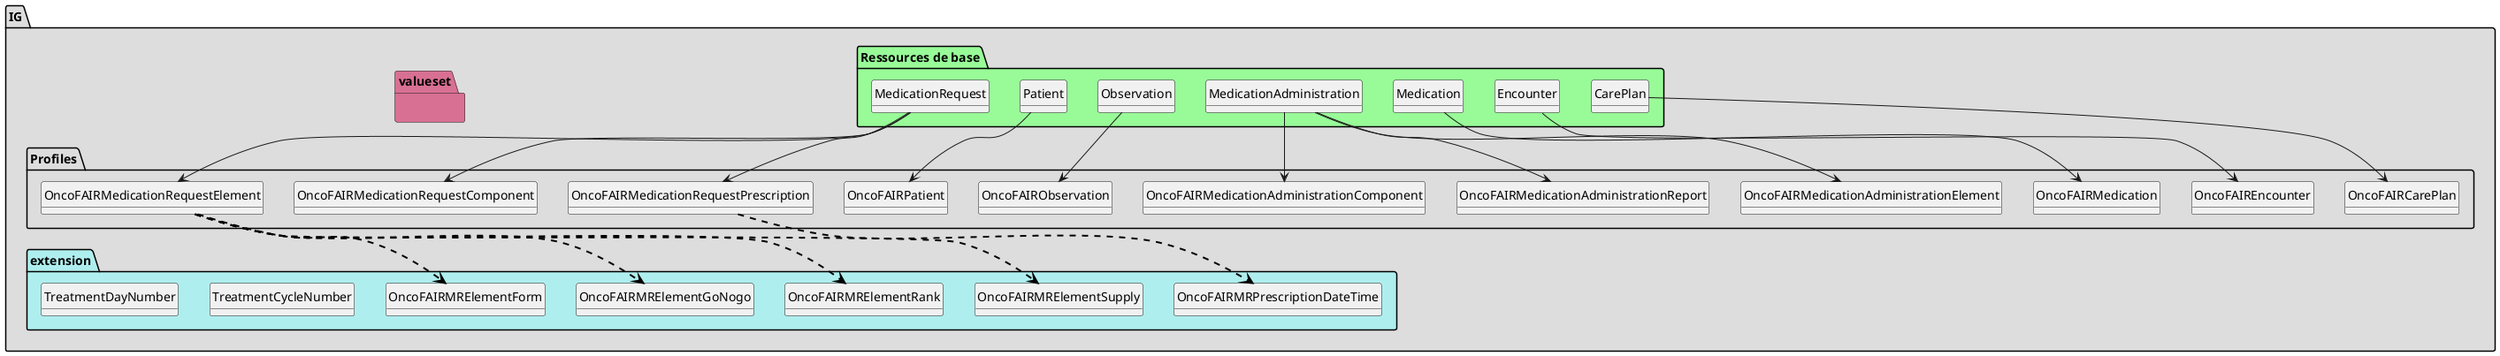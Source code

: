 @startuml
set namespaceSeparator ?
hide circle
hide class fields

package IG #DDDDDD{

     package Profiles #DDDDDD{

        class OncoFAIRCarePlan{

        } 

        class OncoFAIREncounter{

             Encounter.subject => [1..None]
        } 

        class OncoFAIRMedication{

        } 

        class OncoFAIRMedicationAdministrationComponent{

             MedicationAdministration.partOf => [1..1]
             MedicationAdministration.medication => [None..None]
        } 

        class OncoFAIRMedicationAdministrationElement{

             MedicationAdministration.partOf => [1..1]
             MedicationAdministration.device => [None..None]
        } 

        class OncoFAIRMedicationAdministrationReport{

             MedicationAdministration.encounter => [1..None]
             MedicationAdministration.performer => [1..1]
        } 

        class OncoFAIRMedicationRequestPrescription{

             MedicationRequest.extension => [1..None]
             MedicationRequest.extension:oncofair-mr-prescription-datetime => <&plus>[1..1]
             MedicationRequest.identifier => [1..1]
             MedicationRequest.identifier.value => [1..None]
             MedicationRequest.basedOn => [None..None]
             MedicationRequest.encounter => [1..None]
             MedicationRequest.supportingInformation => [None..None]
             MedicationRequest.supportingInformation:accomodationUnit => [0..1]
             MedicationRequest.supportingInformation:accomodationUnit.id => [1..None]
             MedicationRequest.supportingInformation:medicalLiabiltyUnit => [0..1]
             MedicationRequest.supportingInformation:medicalLiabiltyUnit.id => [1..None]
             MedicationRequest.reason => [None..None]
             MedicationRequest.note => [None..None]
        } 

        class OncoFAIRObservation{

        } 

        class OncoFAIRPatient{

        } 

        class OncoFAIRMedicationRequestComponent{

             MedicationRequest.basedOn => [1..1]
             MedicationRequest.medication => [None..None]
        } 

        class OncoFAIRMedicationRequestElement{

             MedicationRequest.extension => [None..None]
             MedicationRequest.extension:oncofair-mr-element-form => <&plus>[0..1]
             MedicationRequest.extension:oncofair-mr-element-supply => <&plus>[0..1]
             MedicationRequest.extension:oncofair-mr-element-rank => <&plus>[0..1]
             MedicationRequest.extension:oncofair-mr-element-gonogo => <&plus>[0..1]
             MedicationRequest.identifier => [1..1]
             MedicationRequest.identifier.value => [1..None]
             MedicationRequest.basedOn => [1..1]
             MedicationRequest.groupIdentifier => [1..None]
             MedicationRequest.groupIdentifier.value => [1..None]
             MedicationRequest.status => [None..None]
             MedicationRequest.priority => [None..None]
             MedicationRequest.requester => [None..None]
             MedicationRequest.device => [None..None]
             MedicationRequest.note => [None..None]
             MedicationRequest.note.text => [None..None]
             MedicationRequest.note:description => [0..1]
             MedicationRequest.note:description.id => [1..None]
             MedicationRequest.note:indication => [0..1]
             MedicationRequest.note:indication.id => [1..None]
             MedicationRequest.note:comment => [0..1]
             MedicationRequest.note:comment.id => [1..None]
             MedicationRequest.effectiveDosePeriod => [None..None]
             MedicationRequest.effectiveDosePeriod.start => [None..None]
             MedicationRequest.effectiveDosePeriod.end => [None..None]
             MedicationRequest.dosageInstruction => [1..1]
             MedicationRequest.dosageInstruction.text => [None..None]
             MedicationRequest.dosageInstruction.additionalInstruction => [None..None]
             MedicationRequest.dosageInstruction.timing.repeat.bounds[x] => [None..None]
             MedicationRequest.dosageInstruction.timing.repeat.bounds[x]:boundsPeriod => [0..1]
             MedicationRequest.dosageInstruction.timing.repeat.bounds[x]:boundsPeriod.start => [None..None]
             MedicationRequest.dosageInstruction.timing.repeat.bounds[x]:boundsPeriod.end => [None..None]
             MedicationRequest.dosageInstruction.timing.repeat.offset => [None..None]
             MedicationRequest.dosageInstruction.site => [None..None]
             MedicationRequest.dosageInstruction.route => [None..None]
             MedicationRequest.dosageInstruction.method => [None..None]
             MedicationRequest.substitution => [None..None]
         }

     }
     package extension #paleturquoise {

     OncoFAIRMedicationRequestPrescription -[#black,dashed,thickness=2]-> OncoFAIRMRPrescriptionDateTime
     OncoFAIRMedicationRequestElement -[#black,dashed,thickness=2]-> OncoFAIRMRElementForm
     OncoFAIRMedicationRequestElement -[#black,dashed,thickness=2]-> OncoFAIRMRElementSupply
     OncoFAIRMedicationRequestElement -[#black,dashed,thickness=2]-> OncoFAIRMRElementRank
     OncoFAIRMedicationRequestElement -[#black,dashed,thickness=2]-> OncoFAIRMRElementGoNogo

        class OncoFAIRMRElementForm{

          Extension.extension => [None..0]
          Extension.url => [None..None]
          Extension.value[x] => [None..None]
        } 
        class OncoFAIRMRElementGoNogo{

          Extension.extension:GoNogoStatus => [0..1]
          Extension.extension:GoNogoStatus.extension => [None..0]
          Extension.extension:GoNogoStatus.url => [None..None]
          Extension.extension:GoNogoStatus.value[x] => [None..None]
          Extension.extension:GoNogoReasonWaiting => [0..1]
          Extension.extension:GoNogoReasonWaiting.extension => [None..0]
          Extension.extension:GoNogoReasonWaiting.url => [None..None]
          Extension.extension:GoNogoReasonWaiting.value[x] => [None..None]
          Extension.url => [None..None]
          Extension.value[x] => [None..0]
        } 
        class OncoFAIRMRElementRank{

          Extension.extension => [None..0]
          Extension.url => [None..None]
          Extension.value[x] => [None..None]
        } 
        class OncoFAIRMRElementSupply{

          Extension.extension => [None..0]
          Extension.url => [None..None]
          Extension.value[x] => [None..None]
        } 
        class OncoFAIRMRPrescriptionDateTime{

          Extension.extension => [None..0]
          Extension.url => [None..None]
          Extension.value[x] => [None..None]
        } 
        class TreatmentCycleNumber{

          Extension.extension => [None..0]
          Extension.url => [None..None]
          Extension.value[x] => [1..None]
          Extension.value[x]:valueInteger => [1..1]
        } 
        class TreatmentDayNumber{

          Extension.extension => [None..0]
          Extension.url => [None..None]
          Extension.value[x] => [1..None]
          Extension.value[x]:valueInteger => [1..1]
         }
     }
     package valueset #PaleVioletRed{
       }

package "Ressources de base" #palegreen {

 class "CarePlan" as  classc1c8e4b50c739ddc150dd233aa035d7a 

    classc1c8e4b50c739ddc150dd233aa035d7a --> OncoFAIRCarePlan

 class "Encounter" as  classd1e9f9f891de8f9a655739a01fbf68f0 

    classd1e9f9f891de8f9a655739a01fbf68f0 --> OncoFAIREncounter

 class "Medication" as  class353bd6f65060d17097c3b03141e79cce 

    class353bd6f65060d17097c3b03141e79cce --> OncoFAIRMedication

 class "MedicationAdministration" as  classcb08d1580a4f19d9fc3a0c98169f1144 

    classcb08d1580a4f19d9fc3a0c98169f1144 --> OncoFAIRMedicationAdministrationComponent

 class "MedicationAdministration" as  classcb08d1580a4f19d9fc3a0c98169f1144 

    classcb08d1580a4f19d9fc3a0c98169f1144 --> OncoFAIRMedicationAdministrationElement

 class "MedicationAdministration" as  classcb08d1580a4f19d9fc3a0c98169f1144 

    classcb08d1580a4f19d9fc3a0c98169f1144 --> OncoFAIRMedicationAdministrationReport

 class "MedicationRequest" as  class2071abb7e1482ea8731af3cdcaed7225 

    class2071abb7e1482ea8731af3cdcaed7225 --> OncoFAIRMedicationRequestPrescription

 class "Observation" as  classc680d437163cc6bab4f9bdb35c3073d0 

    classc680d437163cc6bab4f9bdb35c3073d0 --> OncoFAIRObservation

 class "Patient" as  class01122a97dca927210827560cb7d76af8 

    class01122a97dca927210827560cb7d76af8 --> OncoFAIRPatient

 class "MedicationRequest" as  class2071abb7e1482ea8731af3cdcaed7225 

    class2071abb7e1482ea8731af3cdcaed7225 --> OncoFAIRMedicationRequestComponent

 class "MedicationRequest" as  class2071abb7e1482ea8731af3cdcaed7225 

    class2071abb7e1482ea8731af3cdcaed7225 --> OncoFAIRMedicationRequestElement
}
@enduml
